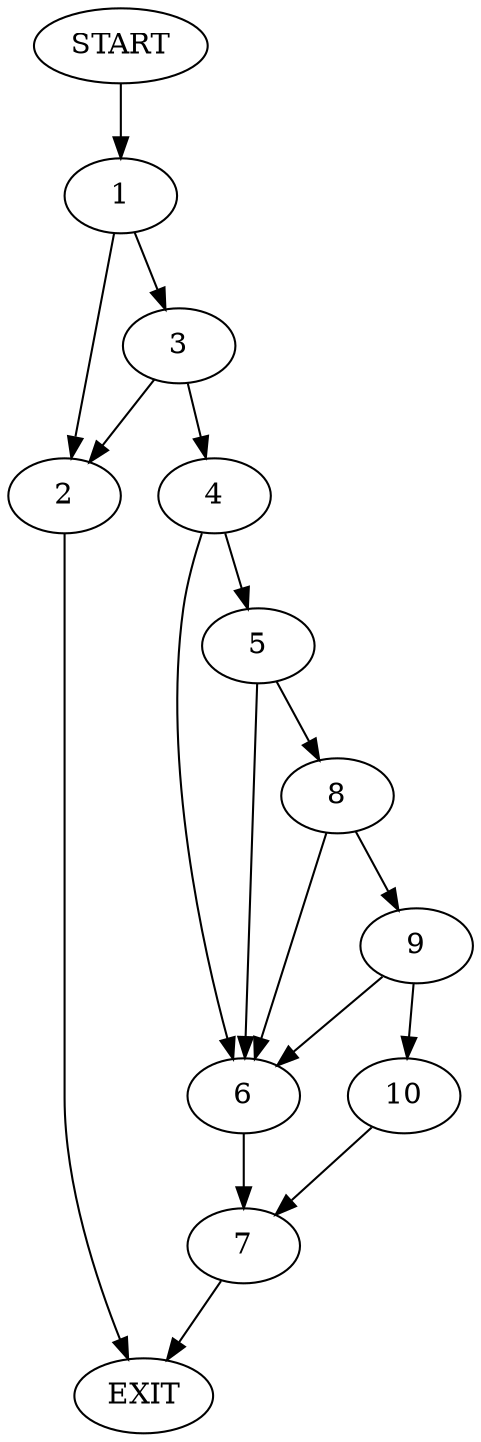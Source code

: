 digraph {
0 [label="START"]
11 [label="EXIT"]
0 -> 1
1 -> 2
1 -> 3
2 -> 11
3 -> 2
3 -> 4
4 -> 5
4 -> 6
6 -> 7
5 -> 6
5 -> 8
8 -> 6
8 -> 9
9 -> 10
9 -> 6
10 -> 7
7 -> 11
}
